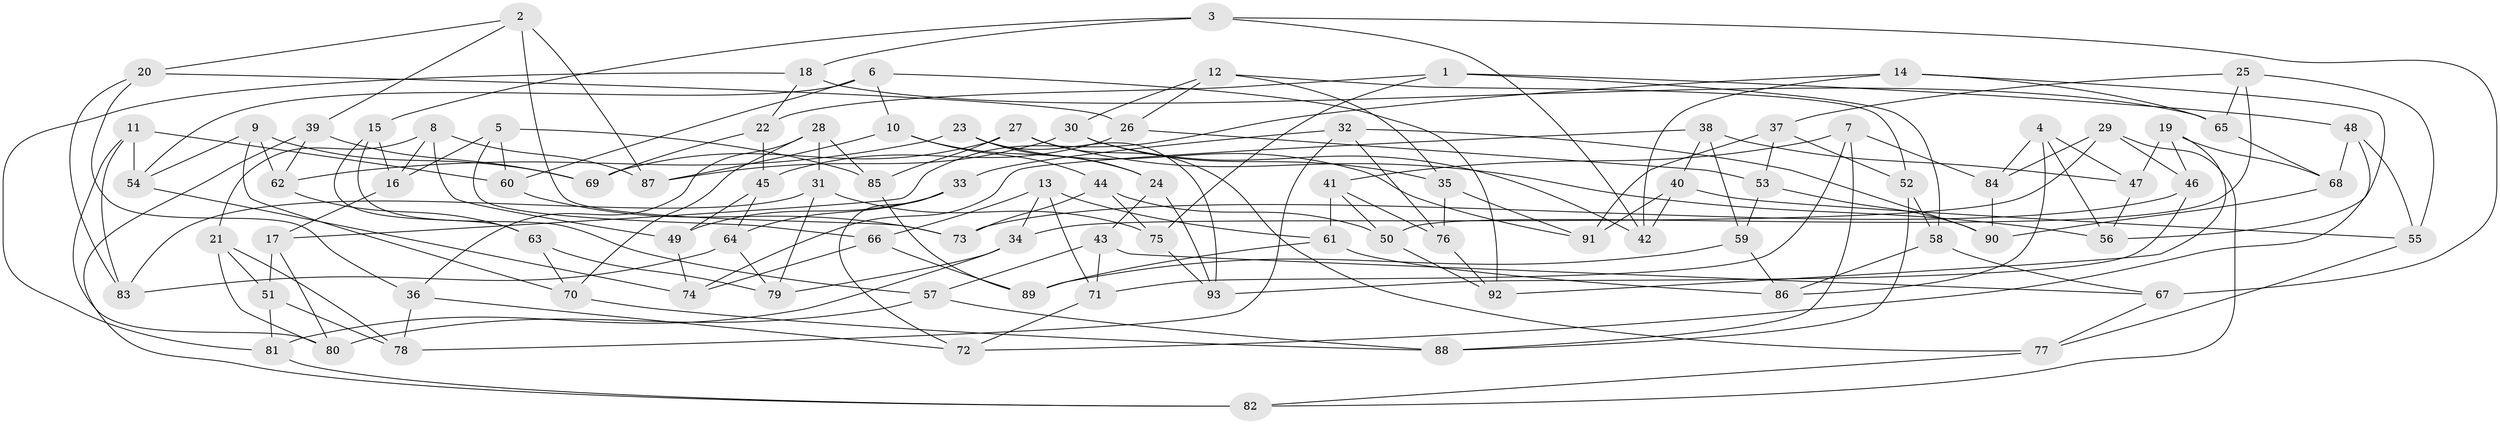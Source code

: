 // coarse degree distribution, {4: 0.6, 5: 0.18181818181818182, 3: 0.07272727272727272, 8: 0.01818181818181818, 6: 0.03636363636363636, 9: 0.05454545454545454, 7: 0.01818181818181818, 14: 0.01818181818181818}
// Generated by graph-tools (version 1.1) at 2025/04/03/04/25 22:04:07]
// undirected, 93 vertices, 186 edges
graph export_dot {
graph [start="1"]
  node [color=gray90,style=filled];
  1;
  2;
  3;
  4;
  5;
  6;
  7;
  8;
  9;
  10;
  11;
  12;
  13;
  14;
  15;
  16;
  17;
  18;
  19;
  20;
  21;
  22;
  23;
  24;
  25;
  26;
  27;
  28;
  29;
  30;
  31;
  32;
  33;
  34;
  35;
  36;
  37;
  38;
  39;
  40;
  41;
  42;
  43;
  44;
  45;
  46;
  47;
  48;
  49;
  50;
  51;
  52;
  53;
  54;
  55;
  56;
  57;
  58;
  59;
  60;
  61;
  62;
  63;
  64;
  65;
  66;
  67;
  68;
  69;
  70;
  71;
  72;
  73;
  74;
  75;
  76;
  77;
  78;
  79;
  80;
  81;
  82;
  83;
  84;
  85;
  86;
  87;
  88;
  89;
  90;
  91;
  92;
  93;
  1 -- 58;
  1 -- 75;
  1 -- 22;
  1 -- 48;
  2 -- 87;
  2 -- 20;
  2 -- 73;
  2 -- 39;
  3 -- 42;
  3 -- 67;
  3 -- 15;
  3 -- 18;
  4 -- 86;
  4 -- 84;
  4 -- 47;
  4 -- 56;
  5 -- 16;
  5 -- 85;
  5 -- 66;
  5 -- 60;
  6 -- 60;
  6 -- 54;
  6 -- 92;
  6 -- 10;
  7 -- 71;
  7 -- 84;
  7 -- 41;
  7 -- 88;
  8 -- 49;
  8 -- 87;
  8 -- 21;
  8 -- 16;
  9 -- 62;
  9 -- 54;
  9 -- 69;
  9 -- 70;
  10 -- 44;
  10 -- 87;
  10 -- 24;
  11 -- 54;
  11 -- 80;
  11 -- 60;
  11 -- 83;
  12 -- 52;
  12 -- 30;
  12 -- 26;
  12 -- 35;
  13 -- 71;
  13 -- 61;
  13 -- 66;
  13 -- 34;
  14 -- 56;
  14 -- 65;
  14 -- 17;
  14 -- 42;
  15 -- 57;
  15 -- 16;
  15 -- 63;
  16 -- 17;
  17 -- 80;
  17 -- 51;
  18 -- 22;
  18 -- 65;
  18 -- 81;
  19 -- 68;
  19 -- 92;
  19 -- 46;
  19 -- 47;
  20 -- 83;
  20 -- 26;
  20 -- 36;
  21 -- 51;
  21 -- 80;
  21 -- 78;
  22 -- 69;
  22 -- 45;
  23 -- 24;
  23 -- 62;
  23 -- 91;
  23 -- 93;
  24 -- 93;
  24 -- 43;
  25 -- 65;
  25 -- 50;
  25 -- 55;
  25 -- 37;
  26 -- 45;
  26 -- 53;
  27 -- 85;
  27 -- 69;
  27 -- 56;
  27 -- 77;
  28 -- 70;
  28 -- 31;
  28 -- 85;
  28 -- 36;
  29 -- 82;
  29 -- 46;
  29 -- 34;
  29 -- 84;
  30 -- 42;
  30 -- 35;
  30 -- 87;
  31 -- 83;
  31 -- 75;
  31 -- 79;
  32 -- 90;
  32 -- 33;
  32 -- 78;
  32 -- 76;
  33 -- 64;
  33 -- 72;
  33 -- 49;
  34 -- 81;
  34 -- 79;
  35 -- 91;
  35 -- 76;
  36 -- 78;
  36 -- 72;
  37 -- 91;
  37 -- 52;
  37 -- 53;
  38 -- 74;
  38 -- 47;
  38 -- 59;
  38 -- 40;
  39 -- 69;
  39 -- 62;
  39 -- 82;
  40 -- 91;
  40 -- 42;
  40 -- 55;
  41 -- 61;
  41 -- 50;
  41 -- 76;
  43 -- 67;
  43 -- 57;
  43 -- 71;
  44 -- 50;
  44 -- 75;
  44 -- 73;
  45 -- 49;
  45 -- 64;
  46 -- 93;
  46 -- 73;
  47 -- 56;
  48 -- 68;
  48 -- 72;
  48 -- 55;
  49 -- 74;
  50 -- 92;
  51 -- 78;
  51 -- 81;
  52 -- 88;
  52 -- 58;
  53 -- 59;
  53 -- 90;
  54 -- 74;
  55 -- 77;
  57 -- 88;
  57 -- 80;
  58 -- 86;
  58 -- 67;
  59 -- 86;
  59 -- 89;
  60 -- 73;
  61 -- 89;
  61 -- 86;
  62 -- 63;
  63 -- 79;
  63 -- 70;
  64 -- 79;
  64 -- 83;
  65 -- 68;
  66 -- 89;
  66 -- 74;
  67 -- 77;
  68 -- 90;
  70 -- 88;
  71 -- 72;
  75 -- 93;
  76 -- 92;
  77 -- 82;
  81 -- 82;
  84 -- 90;
  85 -- 89;
}
